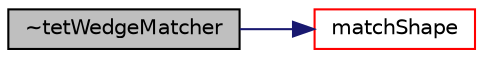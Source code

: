 digraph "~tetWedgeMatcher"
{
  bgcolor="transparent";
  edge [fontname="Helvetica",fontsize="10",labelfontname="Helvetica",labelfontsize="10"];
  node [fontname="Helvetica",fontsize="10",shape=record];
  rankdir="LR";
  Node1 [label="~tetWedgeMatcher",height=0.2,width=0.4,color="black", fillcolor="grey75", style="filled", fontcolor="black"];
  Node1 -> Node2 [color="midnightblue",fontsize="10",style="solid",fontname="Helvetica"];
  Node2 [label="matchShape",height=0.2,width=0.4,color="red",URL="$a02576.html#a1f0feccca7c36016d7745d9f9d196b6d",tooltip="Low level shape recognition. Return true if matches. "];
}
